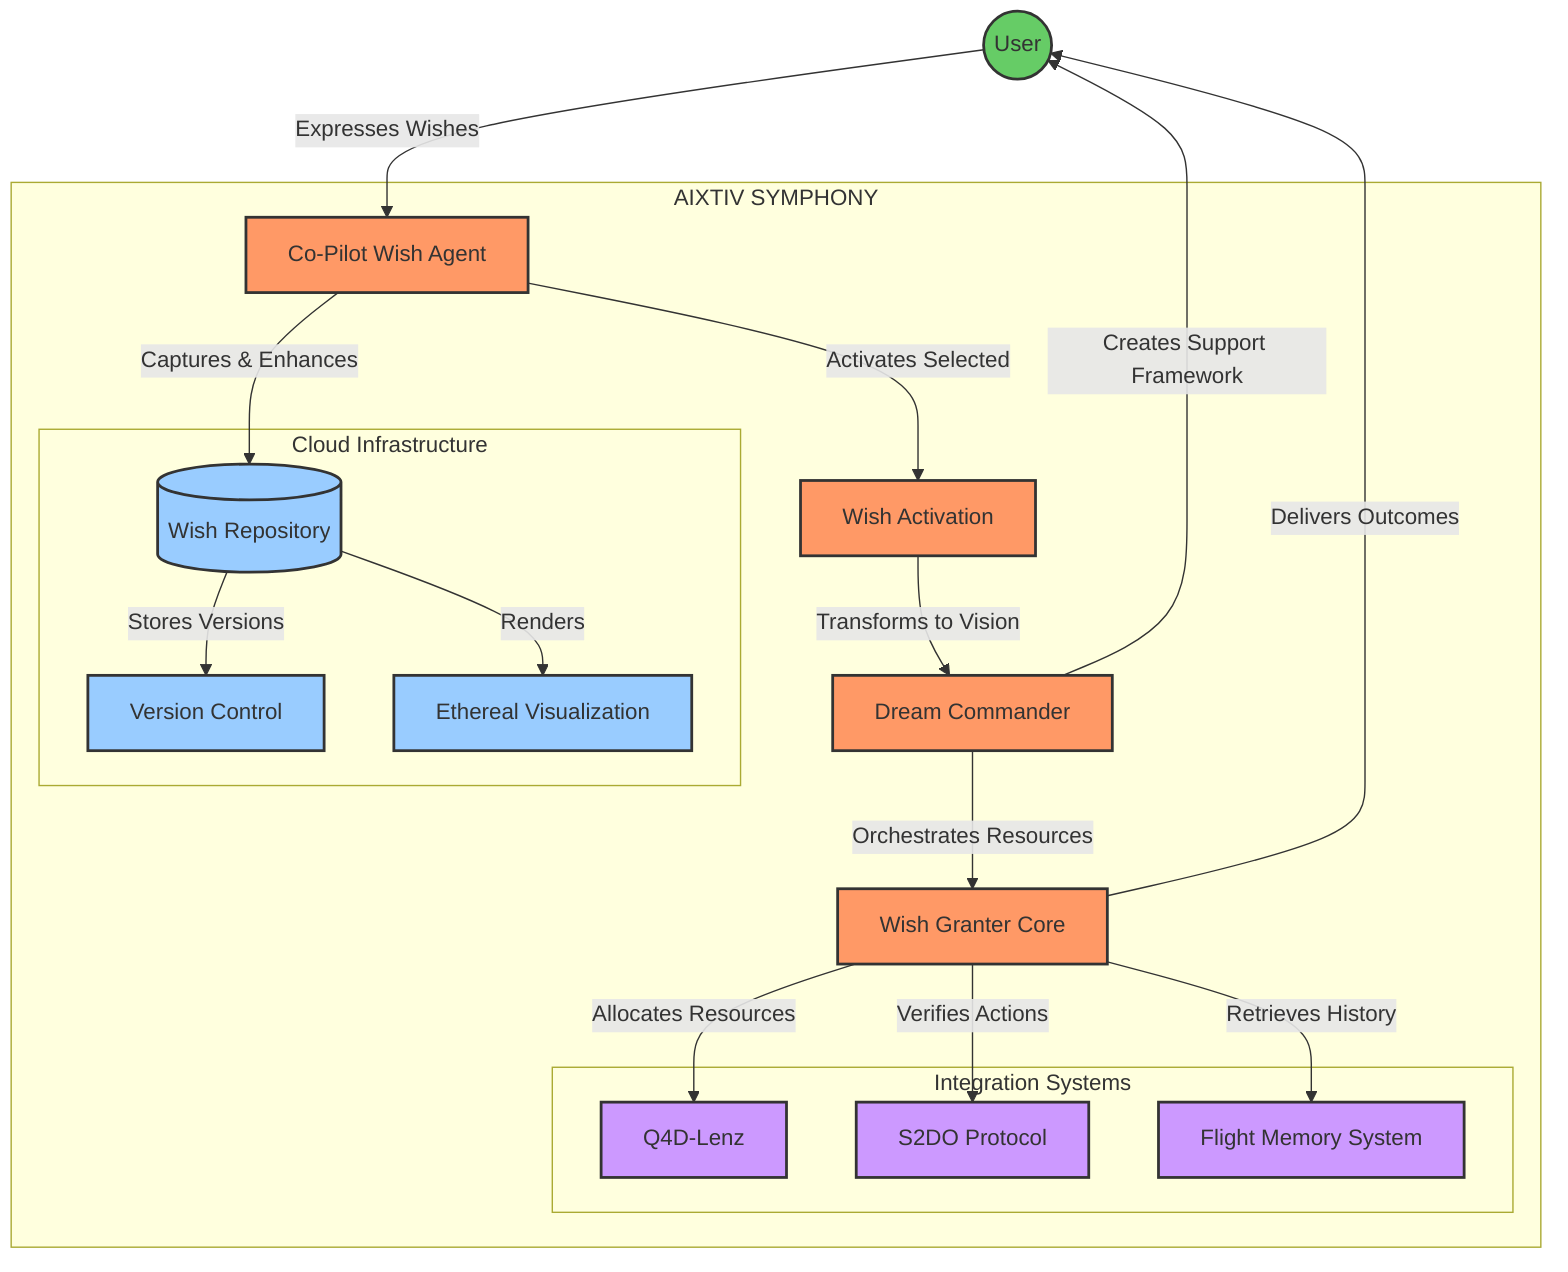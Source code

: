 graph TB
    User(("User"))
    
    subgraph "AIXTIV SYMPHONY"
        WG[Wish Granter Core]
        DC[Dream Commander]
        CP[Co-Pilot Wish Agent]
        WA[Wish Activation]
        
        subgraph "Cloud Infrastructure"
            WR[(Wish Repository)]
            VCS[Version Control]
            EV[Ethereal Visualization]
        end
        
        subgraph "Integration Systems"
            Q4D[Q4D-Lenz]
            S2DO[S2DO Protocol]
            FMS[Flight Memory System]
        end
    end
    
    User -- "Expresses Wishes" --> CP
    CP -- "Captures & Enhances" --> WR
    CP -- "Activates Selected" --> WA
    WA -- "Transforms to Vision" --> DC
    DC -- "Orchestrates Resources" --> WG
    
    WG -- "Allocates Resources" --> Q4D
    WG -- "Verifies Actions" --> S2DO
    WG -- "Retrieves History" --> FMS
    
    WR -- "Stores Versions" --> VCS
    WR -- "Renders" --> EV
    
    DC -- "Creates Support Framework" --> User
    WG -- "Delivers Outcomes" --> User
    
    classDef core fill:#f96,stroke:#333,stroke-width:2px;
    classDef cloud fill:#9cf,stroke:#333,stroke-width:2px;
    classDef integration fill:#c9f,stroke:#333,stroke-width:2px;
    classDef user fill:#6c6,stroke:#333,stroke-width:2px;
    
    class WG,DC,CP,WA core;
    class WR,VCS,EV cloud;
    class Q4D,S2DO,FMS integration;
    class User user;